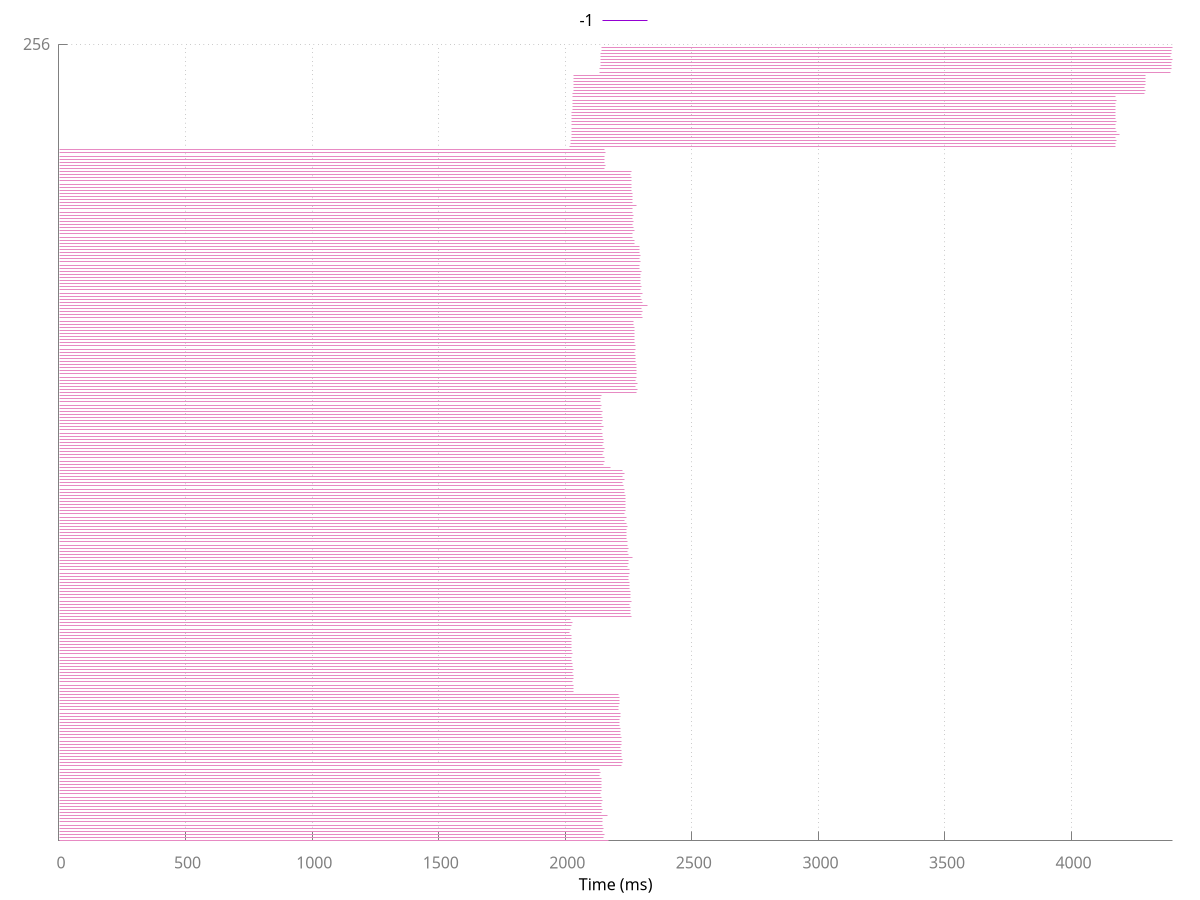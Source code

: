 set terminal pdfcairo font 'Times,22' linewidth 4 rounded dashlength 2 size 5,5

# Line style for axes
set style line 80 lt 1 lc rgb "#808080"

# Line style for grid
set style line 81 lt 0 # dashed
set style line 81 lt rgb "#808080"  # grey

set grid back linestyle 81
set border 3 back linestyle 80 # Remove border on top and right.  These
             # borders are useless and make it harder
             # to see plotted lines near the border.
    # Also, put it in grey; no need for so much emphasis on a border.
set xtics nomirror
set ytics nomirror

set style line 1 lt rgb "#fc8d62" lw 1 pt 1
set style line 2 lt rgb "#8da0cb" lw 1 pt 6
set style line 3 lt rgb "#e78ac3" lw 1 pt 2
set style line 4 lt rgb "#a6d854" lw 1 pt 3
set style line 5 lt rgb "#66c2a5" lw 1 pt 4
set style line 6 lt rgb "#ffd92f" lw 1 pt 5
set style line 7 lt rgb "#e5c494" lw 1 pt 7
set style line 8 lt rgb "#b3b3b3" lw 1 pt 8

set xlabel "Time (ms)" offset 0,0.5
set key above

set arrow from 0,0 to 2170,0 ls 3 nohead
set arrow from 0,1 to 2150,1 ls 3 nohead
set arrow from 0,2 to 2154,2 ls 3 nohead
set arrow from 0,3 to 2147,3 ls 3 nohead
set arrow from 0,4 to 2150,4 ls 3 nohead
set arrow from 0,5 to 2147,5 ls 3 nohead
set arrow from 0,6 to 2148,6 ls 3 nohead
set arrow from 0,7 to 2149,7 ls 3 nohead
set arrow from 0,8 to 2168,8 ls 3 nohead
set arrow from 0,9 to 2145,9 ls 3 nohead
set arrow from 0,10 to 2148,10 ls 3 nohead
set arrow from 0,11 to 2145,11 ls 3 nohead
set arrow from 0,12 to 2144,12 ls 3 nohead
set arrow from 0,13 to 2146,13 ls 3 nohead
set arrow from 0,14 to 2144,14 ls 3 nohead
set arrow from 0,15 to 2141,15 ls 3 nohead
set arrow from 0,16 to 2145,16 ls 3 nohead
set arrow from 0,17 to 2142,17 ls 3 nohead
set arrow from 0,18 to 2142,18 ls 3 nohead
set arrow from 0,19 to 2143,19 ls 3 nohead
set arrow from 0,20 to 2142,20 ls 3 nohead
set arrow from 0,21 to 2136,21 ls 3 nohead
set arrow from 0,22 to 2140,22 ls 3 nohead
set arrow from 0,23 to 2137,23 ls 3 nohead
set arrow from 0,24 to 2222,24 ls 3 nohead
set arrow from 0,25 to 2225,25 ls 3 nohead
set arrow from 0,26 to 2225,26 ls 3 nohead
set arrow from 0,27 to 2221,27 ls 3 nohead
set arrow from 0,28 to 2223,28 ls 3 nohead
set arrow from 0,29 to 2221,29 ls 3 nohead
set arrow from 0,30 to 2220,30 ls 3 nohead
set arrow from 0,31 to 2221,31 ls 3 nohead
set arrow from 0,32 to 2221,32 ls 3 nohead
set arrow from 0,33 to 2222,33 ls 3 nohead
set arrow from 0,34 to 2217,34 ls 3 nohead
set arrow from 0,35 to 2218,35 ls 3 nohead
set arrow from 0,36 to 2218,36 ls 3 nohead
set arrow from 0,37 to 2215,37 ls 3 nohead
set arrow from 0,38 to 2216,38 ls 3 nohead
set arrow from 0,39 to 2214,39 ls 3 nohead
set arrow from 0,40 to 2217,40 ls 3 nohead
set arrow from 0,41 to 2217,41 ls 3 nohead
set arrow from 0,42 to 2212,42 ls 3 nohead
set arrow from 0,43 to 2212,43 ls 3 nohead
set arrow from 0,44 to 2215,44 ls 3 nohead
set arrow from 0,45 to 2213,45 ls 3 nohead
set arrow from 0,46 to 2215,46 ls 3 nohead
set arrow from 0,47 to 2210,47 ls 3 nohead
set arrow from 0,48 to 2033,48 ls 3 nohead
set arrow from 0,49 to 2031,49 ls 3 nohead
set arrow from 0,50 to 2034,50 ls 3 nohead
set arrow from 0,51 to 2029,51 ls 3 nohead
set arrow from 0,52 to 2032,52 ls 3 nohead
set arrow from 0,53 to 2032,53 ls 3 nohead
set arrow from 0,54 to 2028,54 ls 3 nohead
set arrow from 0,55 to 2031,55 ls 3 nohead
set arrow from 0,56 to 2028,56 ls 3 nohead
set arrow from 0,57 to 2029,57 ls 3 nohead
set arrow from 0,58 to 2025,58 ls 3 nohead
set arrow from 0,59 to 2026,59 ls 3 nohead
set arrow from 0,60 to 2027,60 ls 3 nohead
set arrow from 0,61 to 2023,61 ls 3 nohead
set arrow from 0,62 to 2024,62 ls 3 nohead
set arrow from 0,63 to 2023,63 ls 3 nohead
set arrow from 0,64 to 2024,64 ls 3 nohead
set arrow from 0,65 to 2023,65 ls 3 nohead
set arrow from 0,66 to 2024,66 ls 3 nohead
set arrow from 0,67 to 2018,67 ls 3 nohead
set arrow from 0,68 to 2022,68 ls 3 nohead
set arrow from 0,69 to 2023,69 ls 3 nohead
set arrow from 0,70 to 2030,70 ls 3 nohead
set arrow from 0,71 to 2021,71 ls 3 nohead
set arrow from 0,72 to 2263,72 ls 3 nohead
set arrow from 0,73 to 2257,73 ls 3 nohead
set arrow from 0,74 to 2257,74 ls 3 nohead
set arrow from 0,75 to 2259,75 ls 3 nohead
set arrow from 0,76 to 2254,76 ls 3 nohead
set arrow from 0,77 to 2260,77 ls 3 nohead
set arrow from 0,78 to 2257,78 ls 3 nohead
set arrow from 0,79 to 2257,79 ls 3 nohead
set arrow from 0,80 to 2258,80 ls 3 nohead
set arrow from 0,81 to 2254,81 ls 3 nohead
set arrow from 0,82 to 2254,82 ls 3 nohead
set arrow from 0,83 to 2255,83 ls 3 nohead
set arrow from 0,84 to 2251,84 ls 3 nohead
set arrow from 0,85 to 2251,85 ls 3 nohead
set arrow from 0,86 to 2252,86 ls 3 nohead
set arrow from 0,87 to 2252,87 ls 3 nohead
set arrow from 0,88 to 2247,88 ls 3 nohead
set arrow from 0,89 to 2249,89 ls 3 nohead
set arrow from 0,90 to 2250,90 ls 3 nohead
set arrow from 0,91 to 2265,91 ls 3 nohead
set arrow from 0,92 to 2249,92 ls 3 nohead
set arrow from 0,93 to 2245,93 ls 3 nohead
set arrow from 0,94 to 2248,94 ls 3 nohead
set arrow from 0,95 to 2244,95 ls 3 nohead
set arrow from 0,96 to 2247,96 ls 3 nohead
set arrow from 0,97 to 2243,97 ls 3 nohead
set arrow from 0,98 to 2242,98 ls 3 nohead
set arrow from 0,99 to 2243,99 ls 3 nohead
set arrow from 0,100 to 2240,100 ls 3 nohead
set arrow from 0,101 to 2245,101 ls 3 nohead
set arrow from 0,102 to 2243,102 ls 3 nohead
set arrow from 0,103 to 2235,103 ls 3 nohead
set arrow from 0,104 to 2241,104 ls 3 nohead
set arrow from 0,105 to 2233,105 ls 3 nohead
set arrow from 0,106 to 2238,106 ls 3 nohead
set arrow from 0,107 to 2237,107 ls 3 nohead
set arrow from 0,108 to 2238,108 ls 3 nohead
set arrow from 0,109 to 2239,109 ls 3 nohead
set arrow from 0,110 to 2239,110 ls 3 nohead
set arrow from 0,111 to 2238,111 ls 3 nohead
set arrow from 0,112 to 2234,112 ls 3 nohead
set arrow from 0,113 to 2235,113 ls 3 nohead
set arrow from 0,114 to 2230,114 ls 3 nohead
set arrow from 0,115 to 2228,115 ls 3 nohead
set arrow from 0,116 to 2235,116 ls 3 nohead
set arrow from 0,117 to 2228,117 ls 3 nohead
set arrow from 0,118 to 2234,118 ls 3 nohead
set arrow from 0,119 to 2226,119 ls 3 nohead
set arrow from 0,120 to 2177,120 ls 3 nohead
set arrow from 0,121 to 2151,121 ls 3 nohead
set arrow from 0,122 to 2156,122 ls 3 nohead
set arrow from 0,123 to 2156,123 ls 3 nohead
set arrow from 0,124 to 2149,124 ls 3 nohead
set arrow from 0,125 to 2153,125 ls 3 nohead
set arrow from 0,126 to 2154,126 ls 3 nohead
set arrow from 0,127 to 2147,127 ls 3 nohead
set arrow from 0,128 to 2151,128 ls 3 nohead
set arrow from 0,129 to 2152,129 ls 3 nohead
set arrow from 0,130 to 2146,130 ls 3 nohead
set arrow from 0,131 to 2148,131 ls 3 nohead
set arrow from 0,132 to 2145,132 ls 3 nohead
set arrow from 0,133 to 2150,133 ls 3 nohead
set arrow from 0,134 to 2143,134 ls 3 nohead
set arrow from 0,135 to 2146,135 ls 3 nohead
set arrow from 0,136 to 2147,136 ls 3 nohead
set arrow from 0,137 to 2143,137 ls 3 nohead
set arrow from 0,138 to 2147,138 ls 3 nohead
set arrow from 0,139 to 2141,139 ls 3 nohead
set arrow from 0,140 to 2144,140 ls 3 nohead
set arrow from 0,141 to 2140,141 ls 3 nohead
set arrow from 0,142 to 2140,142 ls 3 nohead
set arrow from 0,143 to 2144,143 ls 3 nohead
set arrow from 0,144 to 2283,144 ls 3 nohead
set arrow from 0,145 to 2286,145 ls 3 nohead
set arrow from 0,146 to 2279,146 ls 3 nohead
set arrow from 0,147 to 2284,147 ls 3 nohead
set arrow from 0,148 to 2278,148 ls 3 nohead
set arrow from 0,149 to 2280,149 ls 3 nohead
set arrow from 0,150 to 2281,150 ls 3 nohead
set arrow from 0,151 to 2282,151 ls 3 nohead
set arrow from 0,152 to 2280,152 ls 3 nohead
set arrow from 0,153 to 2281,153 ls 3 nohead
set arrow from 0,154 to 2276,154 ls 3 nohead
set arrow from 0,155 to 2277,155 ls 3 nohead
set arrow from 0,156 to 2278,156 ls 3 nohead
set arrow from 0,157 to 2275,157 ls 3 nohead
set arrow from 0,158 to 2276,158 ls 3 nohead
set arrow from 0,159 to 2276,159 ls 3 nohead
set arrow from 0,160 to 2274,160 ls 3 nohead
set arrow from 0,161 to 2274,161 ls 3 nohead
set arrow from 0,162 to 2273,162 ls 3 nohead
set arrow from 0,163 to 2275,163 ls 3 nohead
set arrow from 0,164 to 2273,164 ls 3 nohead
set arrow from 0,165 to 2274,165 ls 3 nohead
set arrow from 0,166 to 2270,166 ls 3 nohead
set arrow from 0,167 to 2270,167 ls 3 nohead
set arrow from 0,168 to 2304,168 ls 3 nohead
set arrow from 0,169 to 2303,169 ls 3 nohead
set arrow from 0,170 to 2307,170 ls 3 nohead
set arrow from 0,171 to 2303,171 ls 3 nohead
set arrow from 0,172 to 2323,172 ls 3 nohead
set arrow from 0,173 to 2304,173 ls 3 nohead
set arrow from 0,174 to 2303,174 ls 3 nohead
set arrow from 0,175 to 2297,175 ls 3 nohead
set arrow from 0,176 to 2304,176 ls 3 nohead
set arrow from 0,177 to 2298,177 ls 3 nohead
set arrow from 0,178 to 2302,178 ls 3 nohead
set arrow from 0,179 to 2297,179 ls 3 nohead
set arrow from 0,180 to 2297,180 ls 3 nohead
set arrow from 0,181 to 2298,181 ls 3 nohead
set arrow from 0,182 to 2299,182 ls 3 nohead
set arrow from 0,183 to 2300,183 ls 3 nohead
set arrow from 0,184 to 2294,184 ls 3 nohead
set arrow from 0,185 to 2295,185 ls 3 nohead
set arrow from 0,186 to 2297,186 ls 3 nohead
set arrow from 0,187 to 2294,187 ls 3 nohead
set arrow from 0,188 to 2296,188 ls 3 nohead
set arrow from 0,189 to 2295,189 ls 3 nohead
set arrow from 0,190 to 2295,190 ls 3 nohead
set arrow from 0,191 to 2292,191 ls 3 nohead
set arrow from 0,192 to 2273,192 ls 3 nohead
set arrow from 0,193 to 2274,193 ls 3 nohead
set arrow from 0,194 to 2266,194 ls 3 nohead
set arrow from 0,195 to 2267,195 ls 3 nohead
set arrow from 0,196 to 2272,196 ls 3 nohead
set arrow from 0,197 to 2269,197 ls 3 nohead
set arrow from 0,198 to 2267,198 ls 3 nohead
set arrow from 0,199 to 2268,199 ls 3 nohead
set arrow from 0,200 to 2267,200 ls 3 nohead
set arrow from 0,201 to 2268,201 ls 3 nohead
set arrow from 0,202 to 2264,202 ls 3 nohead
set arrow from 0,203 to 2265,203 ls 3 nohead
set arrow from 0,204 to 2281,204 ls 3 nohead
set arrow from 0,205 to 2264,205 ls 3 nohead
set arrow from 0,206 to 2265,206 ls 3 nohead
set arrow from 0,207 to 2264,207 ls 3 nohead
set arrow from 0,208 to 2264,208 ls 3 nohead
set arrow from 0,209 to 2260,209 ls 3 nohead
set arrow from 0,210 to 2260,210 ls 3 nohead
set arrow from 0,211 to 2260,211 ls 3 nohead
set arrow from 0,212 to 2260,212 ls 3 nohead
set arrow from 0,213 to 2261,213 ls 3 nohead
set arrow from 0,214 to 2257,214 ls 3 nohead
set arrow from 0,215 to 2261,215 ls 3 nohead
set arrow from 0,216 to 2156,216 ls 3 nohead
set arrow from 0,217 to 2158,217 ls 3 nohead
set arrow from 0,218 to 2154,218 ls 3 nohead
set arrow from 0,219 to 2155,219 ls 3 nohead
set arrow from 0,220 to 2157,220 ls 3 nohead
set arrow from 0,221 to 2158,221 ls 3 nohead
set arrow from 0,222 to 2154,222 ls 3 nohead
set arrow from 2018,223 to 4174,223 ls 3 nohead
set arrow from 2021,224 to 4174,224 ls 3 nohead
set arrow from 2022,225 to 4176,225 ls 3 nohead
set arrow from 2023,226 to 4175,226 ls 3 nohead
set arrow from 2023,227 to 4190,227 ls 3 nohead
set arrow from 2023,228 to 4176,228 ls 3 nohead
set arrow from 2023,229 to 4172,229 ls 3 nohead
set arrow from 2024,230 to 4175,230 ls 3 nohead
set arrow from 2024,231 to 4176,231 ls 3 nohead
set arrow from 2024,232 to 4172,232 ls 3 nohead
set arrow from 2025,233 to 4173,233 ls 3 nohead
set arrow from 2026,234 to 4174,234 ls 3 nohead
set arrow from 2027,235 to 4172,235 ls 3 nohead
set arrow from 2028,236 to 4175,236 ls 3 nohead
set arrow from 2028,237 to 4173,237 ls 3 nohead
set arrow from 2029,238 to 4177,238 ls 3 nohead
set arrow from 2029,239 to 4172,239 ls 3 nohead
set arrow from 2030,240 to 4288,240 ls 3 nohead
set arrow from 2031,241 to 4292,241 ls 3 nohead
set arrow from 2031,242 to 4288,242 ls 3 nohead
set arrow from 2032,243 to 4292,243 ls 3 nohead
set arrow from 2032,244 to 4292,244 ls 3 nohead
set arrow from 2033,245 to 4291,245 ls 3 nohead
set arrow from 2034,246 to 4293,246 ls 3 nohead
set arrow from 2136,247 to 4393,247 ls 3 nohead
set arrow from 2137,248 to 4394,248 ls 3 nohead
set arrow from 2140,249 to 4396,249 ls 3 nohead
set arrow from 2140,250 to 4397,250 ls 3 nohead
set arrow from 2140,251 to 4398,251 ls 3 nohead
set arrow from 2141,252 to 4393,252 ls 3 nohead
set arrow from 2141,253 to 4395,253 ls 3 nohead
set arrow from 2142,254 to 4396,254 ls 3 nohead
set arrow from 2142,255 to 4399,255 ls 3 nohead
set ytics (256)
set xrange [0:4399]
set yrange [0:256]
set output "../Experiments/midasExp/leaflet-finder/Spark/AppData/atoms131072/ScipyDist/spcolfsci_256_1/unit.000000/app-20170119210153-0000_0_simulated_waterfall.pdf"
plot -1
